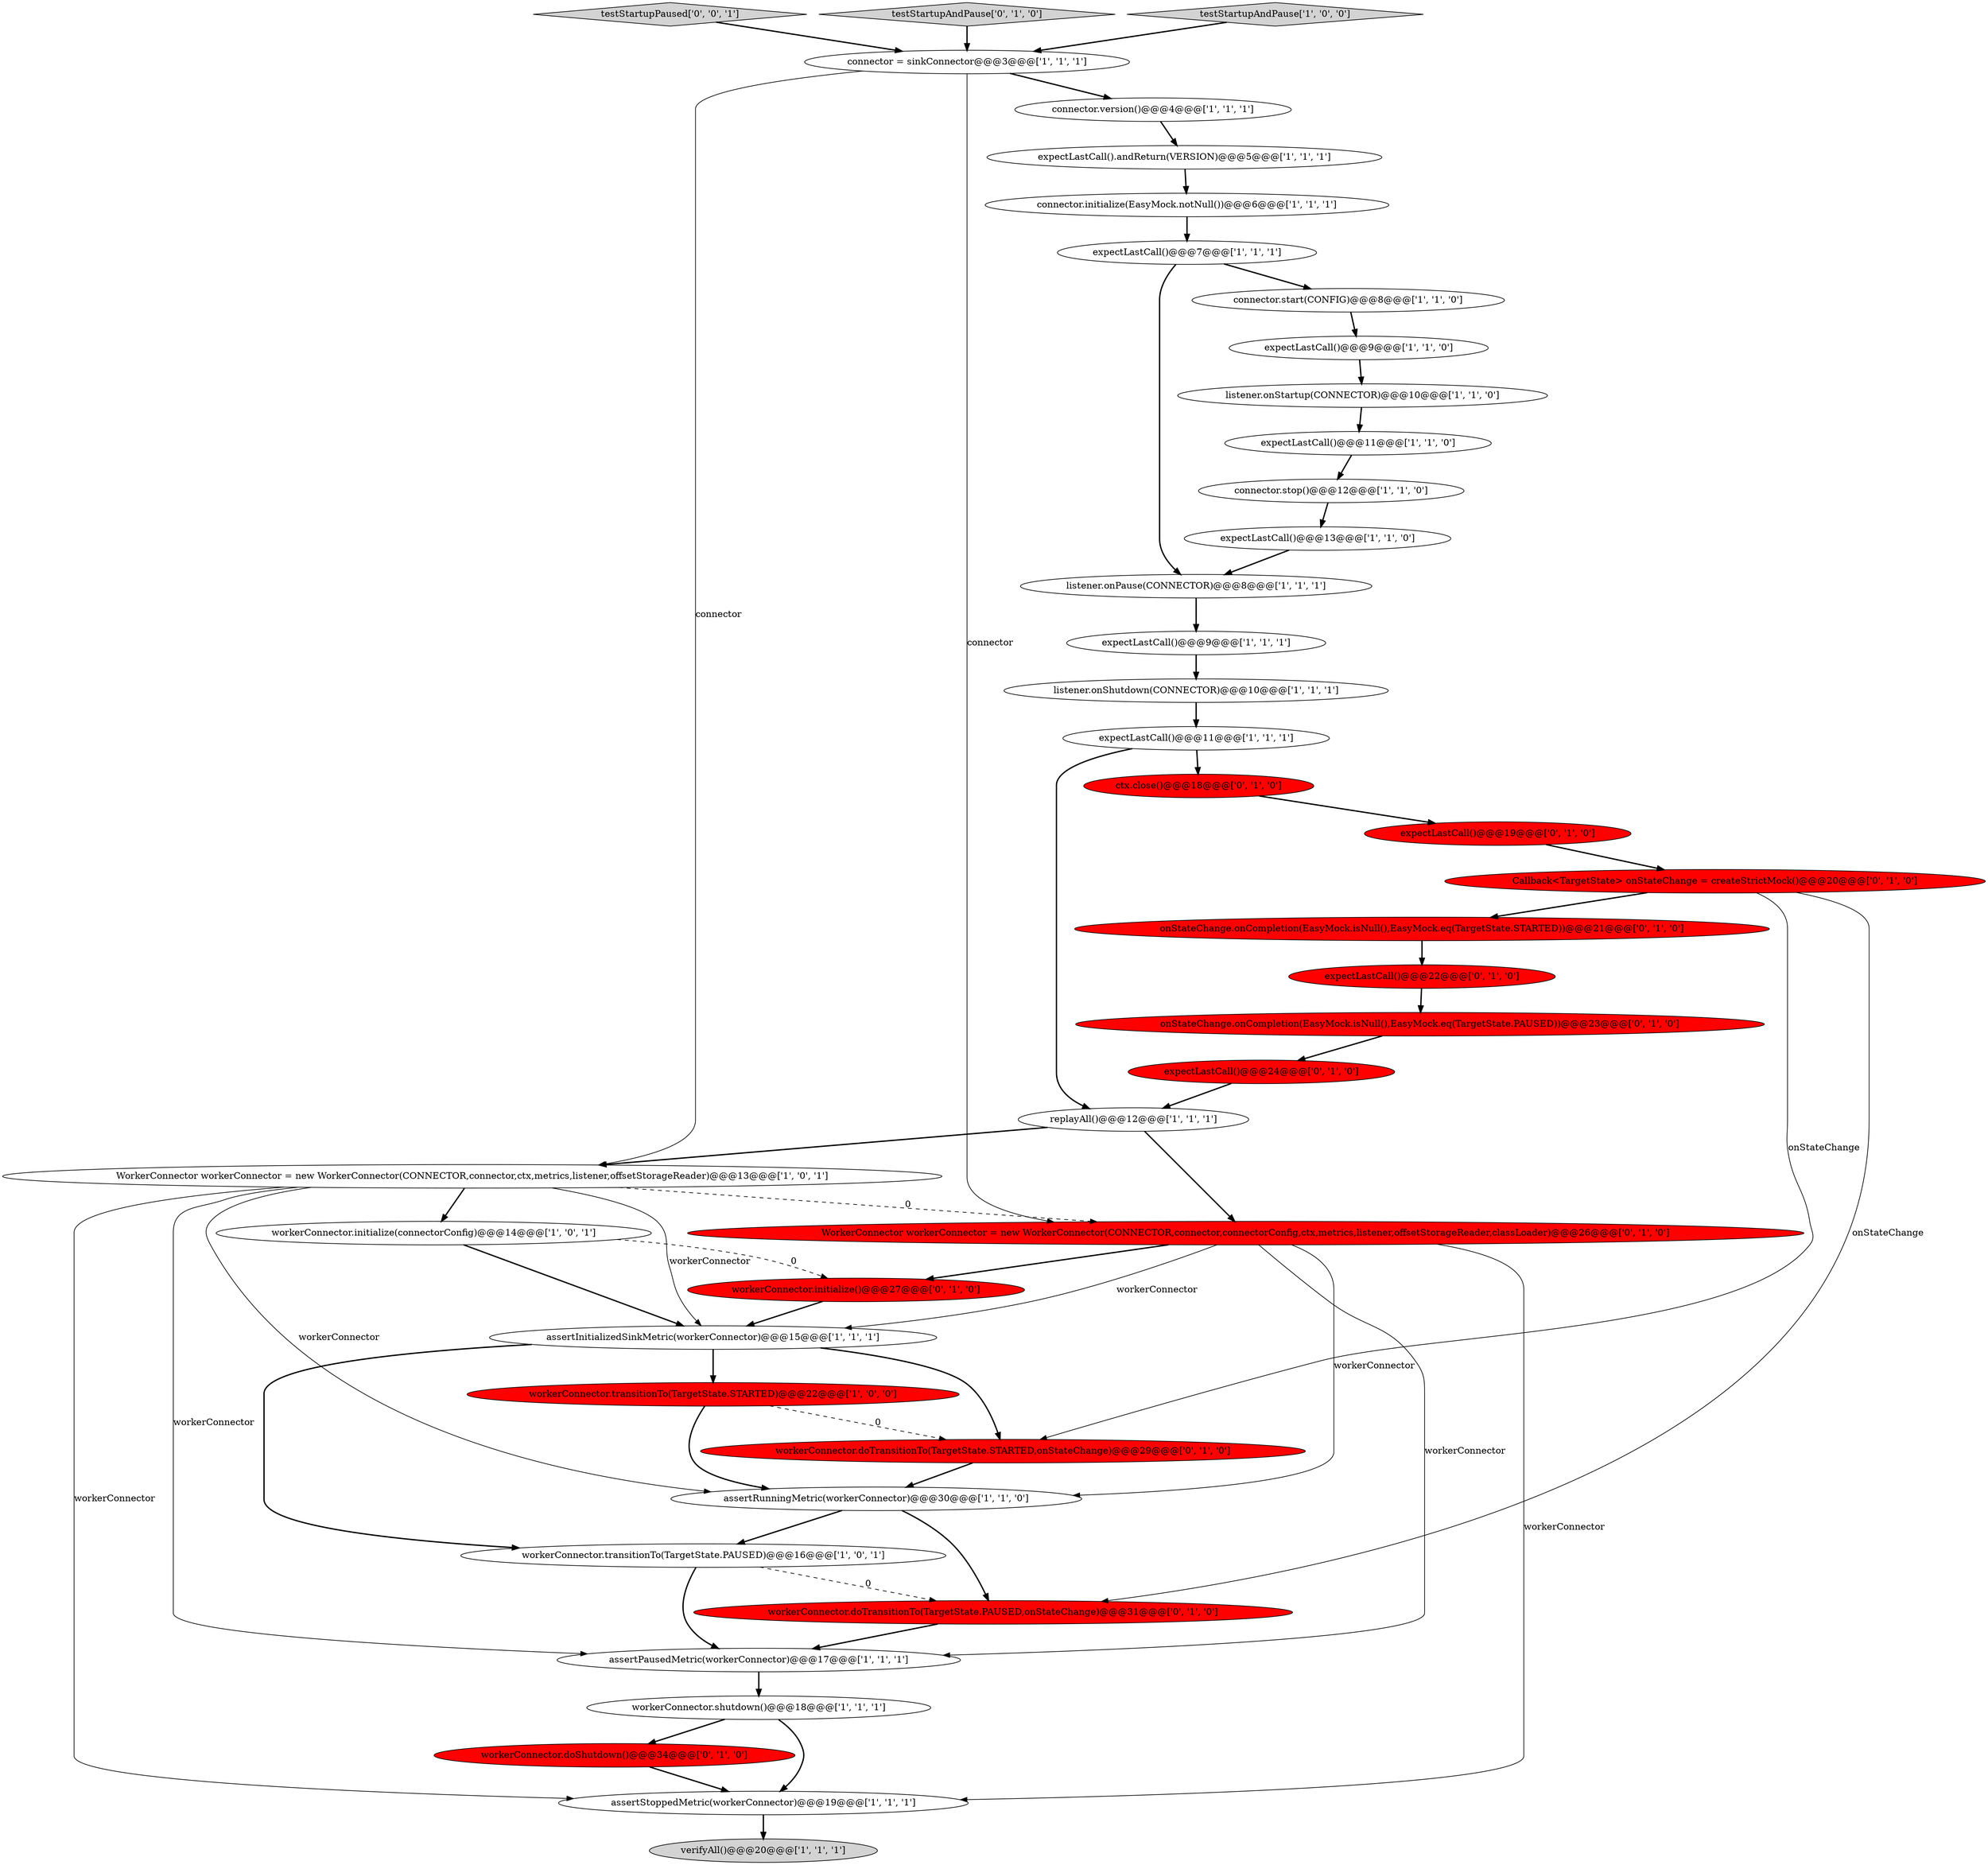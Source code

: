 digraph {
35 [style = filled, label = "expectLastCall()@@@19@@@['0', '1', '0']", fillcolor = red, shape = ellipse image = "AAA1AAABBB2BBB"];
20 [style = filled, label = "listener.onPause(CONNECTOR)@@@8@@@['1', '1', '1']", fillcolor = white, shape = ellipse image = "AAA0AAABBB1BBB"];
34 [style = filled, label = "workerConnector.initialize()@@@27@@@['0', '1', '0']", fillcolor = red, shape = ellipse image = "AAA1AAABBB2BBB"];
1 [style = filled, label = "replayAll()@@@12@@@['1', '1', '1']", fillcolor = white, shape = ellipse image = "AAA0AAABBB1BBB"];
12 [style = filled, label = "workerConnector.shutdown()@@@18@@@['1', '1', '1']", fillcolor = white, shape = ellipse image = "AAA0AAABBB1BBB"];
24 [style = filled, label = "expectLastCall().andReturn(VERSION)@@@5@@@['1', '1', '1']", fillcolor = white, shape = ellipse image = "AAA0AAABBB1BBB"];
32 [style = filled, label = "Callback<TargetState> onStateChange = createStrictMock()@@@20@@@['0', '1', '0']", fillcolor = red, shape = ellipse image = "AAA1AAABBB2BBB"];
40 [style = filled, label = "testStartupPaused['0', '0', '1']", fillcolor = lightgray, shape = diamond image = "AAA0AAABBB3BBB"];
22 [style = filled, label = "assertPausedMetric(workerConnector)@@@17@@@['1', '1', '1']", fillcolor = white, shape = ellipse image = "AAA0AAABBB1BBB"];
17 [style = filled, label = "workerConnector.initialize(connectorConfig)@@@14@@@['1', '0', '1']", fillcolor = white, shape = ellipse image = "AAA0AAABBB1BBB"];
3 [style = filled, label = "WorkerConnector workerConnector = new WorkerConnector(CONNECTOR,connector,ctx,metrics,listener,offsetStorageReader)@@@13@@@['1', '0', '1']", fillcolor = white, shape = ellipse image = "AAA0AAABBB1BBB"];
6 [style = filled, label = "expectLastCall()@@@7@@@['1', '1', '1']", fillcolor = white, shape = ellipse image = "AAA0AAABBB1BBB"];
30 [style = filled, label = "testStartupAndPause['0', '1', '0']", fillcolor = lightgray, shape = diamond image = "AAA0AAABBB2BBB"];
19 [style = filled, label = "listener.onShutdown(CONNECTOR)@@@10@@@['1', '1', '1']", fillcolor = white, shape = ellipse image = "AAA0AAABBB1BBB"];
7 [style = filled, label = "expectLastCall()@@@9@@@['1', '1', '1']", fillcolor = white, shape = ellipse image = "AAA0AAABBB1BBB"];
2 [style = filled, label = "connector.stop()@@@12@@@['1', '1', '0']", fillcolor = white, shape = ellipse image = "AAA0AAABBB1BBB"];
37 [style = filled, label = "workerConnector.doTransitionTo(TargetState.STARTED,onStateChange)@@@29@@@['0', '1', '0']", fillcolor = red, shape = ellipse image = "AAA1AAABBB2BBB"];
16 [style = filled, label = "verifyAll()@@@20@@@['1', '1', '1']", fillcolor = lightgray, shape = ellipse image = "AAA0AAABBB1BBB"];
23 [style = filled, label = "testStartupAndPause['1', '0', '0']", fillcolor = lightgray, shape = diamond image = "AAA0AAABBB1BBB"];
4 [style = filled, label = "connector.version()@@@4@@@['1', '1', '1']", fillcolor = white, shape = ellipse image = "AAA0AAABBB1BBB"];
10 [style = filled, label = "expectLastCall()@@@9@@@['1', '1', '0']", fillcolor = white, shape = ellipse image = "AAA0AAABBB1BBB"];
31 [style = filled, label = "onStateChange.onCompletion(EasyMock.isNull(),EasyMock.eq(TargetState.PAUSED))@@@23@@@['0', '1', '0']", fillcolor = red, shape = ellipse image = "AAA1AAABBB2BBB"];
25 [style = filled, label = "listener.onStartup(CONNECTOR)@@@10@@@['1', '1', '0']", fillcolor = white, shape = ellipse image = "AAA0AAABBB1BBB"];
18 [style = filled, label = "assertInitializedSinkMetric(workerConnector)@@@15@@@['1', '1', '1']", fillcolor = white, shape = ellipse image = "AAA0AAABBB1BBB"];
13 [style = filled, label = "connector = sinkConnector@@@3@@@['1', '1', '1']", fillcolor = white, shape = ellipse image = "AAA0AAABBB1BBB"];
28 [style = filled, label = "ctx.close()@@@18@@@['0', '1', '0']", fillcolor = red, shape = ellipse image = "AAA1AAABBB2BBB"];
21 [style = filled, label = "assertStoppedMetric(workerConnector)@@@19@@@['1', '1', '1']", fillcolor = white, shape = ellipse image = "AAA0AAABBB1BBB"];
26 [style = filled, label = "connector.start(CONFIG)@@@8@@@['1', '1', '0']", fillcolor = white, shape = ellipse image = "AAA0AAABBB1BBB"];
29 [style = filled, label = "WorkerConnector workerConnector = new WorkerConnector(CONNECTOR,connector,connectorConfig,ctx,metrics,listener,offsetStorageReader,classLoader)@@@26@@@['0', '1', '0']", fillcolor = red, shape = ellipse image = "AAA1AAABBB2BBB"];
14 [style = filled, label = "expectLastCall()@@@11@@@['1', '1', '1']", fillcolor = white, shape = ellipse image = "AAA0AAABBB1BBB"];
39 [style = filled, label = "expectLastCall()@@@22@@@['0', '1', '0']", fillcolor = red, shape = ellipse image = "AAA1AAABBB2BBB"];
0 [style = filled, label = "workerConnector.transitionTo(TargetState.STARTED)@@@22@@@['1', '0', '0']", fillcolor = red, shape = ellipse image = "AAA1AAABBB1BBB"];
11 [style = filled, label = "assertRunningMetric(workerConnector)@@@30@@@['1', '1', '0']", fillcolor = white, shape = ellipse image = "AAA0AAABBB1BBB"];
15 [style = filled, label = "connector.initialize(EasyMock.notNull())@@@6@@@['1', '1', '1']", fillcolor = white, shape = ellipse image = "AAA0AAABBB1BBB"];
5 [style = filled, label = "workerConnector.transitionTo(TargetState.PAUSED)@@@16@@@['1', '0', '1']", fillcolor = white, shape = ellipse image = "AAA0AAABBB1BBB"];
33 [style = filled, label = "expectLastCall()@@@24@@@['0', '1', '0']", fillcolor = red, shape = ellipse image = "AAA1AAABBB2BBB"];
8 [style = filled, label = "expectLastCall()@@@13@@@['1', '1', '0']", fillcolor = white, shape = ellipse image = "AAA0AAABBB1BBB"];
27 [style = filled, label = "workerConnector.doTransitionTo(TargetState.PAUSED,onStateChange)@@@31@@@['0', '1', '0']", fillcolor = red, shape = ellipse image = "AAA1AAABBB2BBB"];
38 [style = filled, label = "workerConnector.doShutdown()@@@34@@@['0', '1', '0']", fillcolor = red, shape = ellipse image = "AAA1AAABBB2BBB"];
36 [style = filled, label = "onStateChange.onCompletion(EasyMock.isNull(),EasyMock.eq(TargetState.STARTED))@@@21@@@['0', '1', '0']", fillcolor = red, shape = ellipse image = "AAA1AAABBB2BBB"];
9 [style = filled, label = "expectLastCall()@@@11@@@['1', '1', '0']", fillcolor = white, shape = ellipse image = "AAA0AAABBB1BBB"];
18->37 [style = bold, label=""];
3->29 [style = dashed, label="0"];
4->24 [style = bold, label=""];
6->26 [style = bold, label=""];
30->13 [style = bold, label=""];
3->18 [style = solid, label="workerConnector"];
17->34 [style = dashed, label="0"];
0->37 [style = dashed, label="0"];
37->11 [style = bold, label=""];
26->10 [style = bold, label=""];
9->2 [style = bold, label=""];
24->15 [style = bold, label=""];
12->21 [style = bold, label=""];
29->11 [style = solid, label="workerConnector"];
25->9 [style = bold, label=""];
29->21 [style = solid, label="workerConnector"];
1->3 [style = bold, label=""];
34->18 [style = bold, label=""];
13->3 [style = solid, label="connector"];
13->29 [style = solid, label="connector"];
0->11 [style = bold, label=""];
35->32 [style = bold, label=""];
14->28 [style = bold, label=""];
15->6 [style = bold, label=""];
33->1 [style = bold, label=""];
29->34 [style = bold, label=""];
40->13 [style = bold, label=""];
27->22 [style = bold, label=""];
36->39 [style = bold, label=""];
14->1 [style = bold, label=""];
3->22 [style = solid, label="workerConnector"];
6->20 [style = bold, label=""];
32->27 [style = solid, label="onStateChange"];
11->5 [style = bold, label=""];
28->35 [style = bold, label=""];
5->27 [style = dashed, label="0"];
12->38 [style = bold, label=""];
29->22 [style = solid, label="workerConnector"];
8->20 [style = bold, label=""];
19->14 [style = bold, label=""];
10->25 [style = bold, label=""];
23->13 [style = bold, label=""];
39->31 [style = bold, label=""];
22->12 [style = bold, label=""];
31->33 [style = bold, label=""];
18->5 [style = bold, label=""];
21->16 [style = bold, label=""];
32->36 [style = bold, label=""];
3->17 [style = bold, label=""];
38->21 [style = bold, label=""];
3->21 [style = solid, label="workerConnector"];
3->11 [style = solid, label="workerConnector"];
32->37 [style = solid, label="onStateChange"];
20->7 [style = bold, label=""];
1->29 [style = bold, label=""];
5->22 [style = bold, label=""];
7->19 [style = bold, label=""];
18->0 [style = bold, label=""];
29->18 [style = solid, label="workerConnector"];
17->18 [style = bold, label=""];
2->8 [style = bold, label=""];
11->27 [style = bold, label=""];
13->4 [style = bold, label=""];
}
